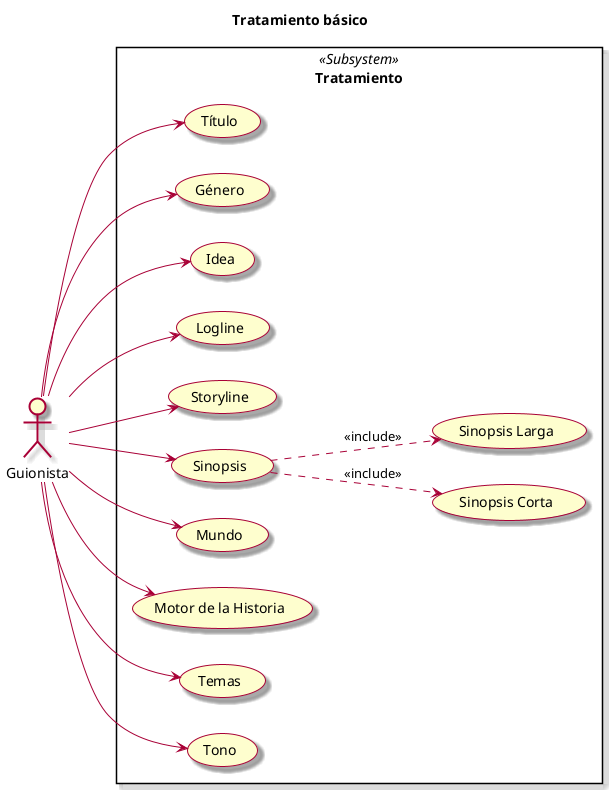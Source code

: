 @startuml Caso de Uso Tratamiento

skin rose
left to right direction

title Tratamiento básico

:Guionista: as g

rectangle Tratamiento <<Subsystem>> {
    (Título) as u_tit
    (Género) as u_gen
    (Idea) as u_ide
    (Logline) as u_log
    (Storyline) as u_sto

    (Sinopsis) as u_sin
    (Sinopsis Corta) as u_sic
    (Sinopsis Larga) as u_sil

    u_sin ..> u_sic : <<include>>
    u_sin ..> u_sil : <<include>>

    (Mundo) as u_mun
    (Motor de la Historia) as u_moh
    (Temas) as u_tem
    (Tono) as u_ton
}

g --> u_tit
g --> u_gen
g --> u_ide
g --> u_log
g --> u_sto
g --> u_sin
g --> u_mun
g --> u_moh
g --> u_tem
g --> u_ton

@enduml
